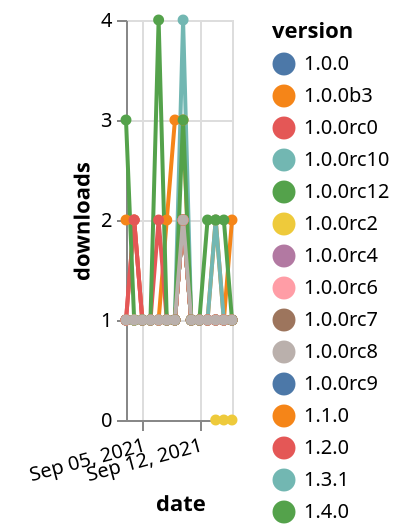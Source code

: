 {"$schema": "https://vega.github.io/schema/vega-lite/v5.json", "description": "A simple bar chart with embedded data.", "data": {"values": [{"date": "2021-09-03", "total": 157, "delta": 1, "version": "1.0.0rc4"}, {"date": "2021-09-04", "total": 158, "delta": 1, "version": "1.0.0rc4"}, {"date": "2021-09-05", "total": 159, "delta": 1, "version": "1.0.0rc4"}, {"date": "2021-09-06", "total": 160, "delta": 1, "version": "1.0.0rc4"}, {"date": "2021-09-07", "total": 161, "delta": 1, "version": "1.0.0rc4"}, {"date": "2021-09-08", "total": 162, "delta": 1, "version": "1.0.0rc4"}, {"date": "2021-09-09", "total": 163, "delta": 1, "version": "1.0.0rc4"}, {"date": "2021-09-10", "total": 165, "delta": 2, "version": "1.0.0rc4"}, {"date": "2021-09-11", "total": 166, "delta": 1, "version": "1.0.0rc4"}, {"date": "2021-09-12", "total": 167, "delta": 1, "version": "1.0.0rc4"}, {"date": "2021-09-13", "total": 168, "delta": 1, "version": "1.0.0rc4"}, {"date": "2021-09-14", "total": 169, "delta": 1, "version": "1.0.0rc4"}, {"date": "2021-09-15", "total": 170, "delta": 1, "version": "1.0.0rc4"}, {"date": "2021-09-16", "total": 171, "delta": 1, "version": "1.0.0rc4"}, {"date": "2021-09-03", "total": 262, "delta": 2, "version": "1.1.0"}, {"date": "2021-09-04", "total": 264, "delta": 2, "version": "1.1.0"}, {"date": "2021-09-05", "total": 265, "delta": 1, "version": "1.1.0"}, {"date": "2021-09-06", "total": 266, "delta": 1, "version": "1.1.0"}, {"date": "2021-09-07", "total": 267, "delta": 1, "version": "1.1.0"}, {"date": "2021-09-08", "total": 269, "delta": 2, "version": "1.1.0"}, {"date": "2021-09-09", "total": 272, "delta": 3, "version": "1.1.0"}, {"date": "2021-09-10", "total": 275, "delta": 3, "version": "1.1.0"}, {"date": "2021-09-11", "total": 276, "delta": 1, "version": "1.1.0"}, {"date": "2021-09-12", "total": 277, "delta": 1, "version": "1.1.0"}, {"date": "2021-09-13", "total": 278, "delta": 1, "version": "1.1.0"}, {"date": "2021-09-14", "total": 280, "delta": 2, "version": "1.1.0"}, {"date": "2021-09-15", "total": 281, "delta": 1, "version": "1.1.0"}, {"date": "2021-09-16", "total": 283, "delta": 2, "version": "1.1.0"}, {"date": "2021-09-03", "total": 147, "delta": 1, "version": "1.0.0rc12"}, {"date": "2021-09-04", "total": 148, "delta": 1, "version": "1.0.0rc12"}, {"date": "2021-09-05", "total": 149, "delta": 1, "version": "1.0.0rc12"}, {"date": "2021-09-06", "total": 150, "delta": 1, "version": "1.0.0rc12"}, {"date": "2021-09-07", "total": 151, "delta": 1, "version": "1.0.0rc12"}, {"date": "2021-09-08", "total": 152, "delta": 1, "version": "1.0.0rc12"}, {"date": "2021-09-09", "total": 153, "delta": 1, "version": "1.0.0rc12"}, {"date": "2021-09-10", "total": 155, "delta": 2, "version": "1.0.0rc12"}, {"date": "2021-09-11", "total": 156, "delta": 1, "version": "1.0.0rc12"}, {"date": "2021-09-12", "total": 157, "delta": 1, "version": "1.0.0rc12"}, {"date": "2021-09-13", "total": 158, "delta": 1, "version": "1.0.0rc12"}, {"date": "2021-09-14", "total": 159, "delta": 1, "version": "1.0.0rc12"}, {"date": "2021-09-15", "total": 160, "delta": 1, "version": "1.0.0rc12"}, {"date": "2021-09-16", "total": 161, "delta": 1, "version": "1.0.0rc12"}, {"date": "2021-09-03", "total": 148, "delta": 1, "version": "1.0.0rc10"}, {"date": "2021-09-04", "total": 149, "delta": 1, "version": "1.0.0rc10"}, {"date": "2021-09-05", "total": 150, "delta": 1, "version": "1.0.0rc10"}, {"date": "2021-09-06", "total": 151, "delta": 1, "version": "1.0.0rc10"}, {"date": "2021-09-07", "total": 152, "delta": 1, "version": "1.0.0rc10"}, {"date": "2021-09-08", "total": 153, "delta": 1, "version": "1.0.0rc10"}, {"date": "2021-09-09", "total": 154, "delta": 1, "version": "1.0.0rc10"}, {"date": "2021-09-10", "total": 156, "delta": 2, "version": "1.0.0rc10"}, {"date": "2021-09-11", "total": 157, "delta": 1, "version": "1.0.0rc10"}, {"date": "2021-09-12", "total": 158, "delta": 1, "version": "1.0.0rc10"}, {"date": "2021-09-13", "total": 159, "delta": 1, "version": "1.0.0rc10"}, {"date": "2021-09-14", "total": 160, "delta": 1, "version": "1.0.0rc10"}, {"date": "2021-09-15", "total": 161, "delta": 1, "version": "1.0.0rc10"}, {"date": "2021-09-16", "total": 162, "delta": 1, "version": "1.0.0rc10"}, {"date": "2021-09-03", "total": 142, "delta": 1, "version": "1.0.0rc9"}, {"date": "2021-09-04", "total": 143, "delta": 1, "version": "1.0.0rc9"}, {"date": "2021-09-05", "total": 144, "delta": 1, "version": "1.0.0rc9"}, {"date": "2021-09-06", "total": 145, "delta": 1, "version": "1.0.0rc9"}, {"date": "2021-09-07", "total": 146, "delta": 1, "version": "1.0.0rc9"}, {"date": "2021-09-08", "total": 147, "delta": 1, "version": "1.0.0rc9"}, {"date": "2021-09-09", "total": 148, "delta": 1, "version": "1.0.0rc9"}, {"date": "2021-09-10", "total": 150, "delta": 2, "version": "1.0.0rc9"}, {"date": "2021-09-11", "total": 151, "delta": 1, "version": "1.0.0rc9"}, {"date": "2021-09-12", "total": 152, "delta": 1, "version": "1.0.0rc9"}, {"date": "2021-09-13", "total": 153, "delta": 1, "version": "1.0.0rc9"}, {"date": "2021-09-14", "total": 154, "delta": 1, "version": "1.0.0rc9"}, {"date": "2021-09-15", "total": 155, "delta": 1, "version": "1.0.0rc9"}, {"date": "2021-09-16", "total": 156, "delta": 1, "version": "1.0.0rc9"}, {"date": "2021-09-03", "total": 147, "delta": 1, "version": "1.0.0rc6"}, {"date": "2021-09-04", "total": 148, "delta": 1, "version": "1.0.0rc6"}, {"date": "2021-09-05", "total": 149, "delta": 1, "version": "1.0.0rc6"}, {"date": "2021-09-06", "total": 150, "delta": 1, "version": "1.0.0rc6"}, {"date": "2021-09-07", "total": 151, "delta": 1, "version": "1.0.0rc6"}, {"date": "2021-09-08", "total": 152, "delta": 1, "version": "1.0.0rc6"}, {"date": "2021-09-09", "total": 153, "delta": 1, "version": "1.0.0rc6"}, {"date": "2021-09-10", "total": 155, "delta": 2, "version": "1.0.0rc6"}, {"date": "2021-09-11", "total": 156, "delta": 1, "version": "1.0.0rc6"}, {"date": "2021-09-12", "total": 157, "delta": 1, "version": "1.0.0rc6"}, {"date": "2021-09-13", "total": 158, "delta": 1, "version": "1.0.0rc6"}, {"date": "2021-09-14", "total": 159, "delta": 1, "version": "1.0.0rc6"}, {"date": "2021-09-15", "total": 160, "delta": 1, "version": "1.0.0rc6"}, {"date": "2021-09-16", "total": 161, "delta": 1, "version": "1.0.0rc6"}, {"date": "2021-09-03", "total": 159, "delta": 1, "version": "1.0.0"}, {"date": "2021-09-04", "total": 160, "delta": 1, "version": "1.0.0"}, {"date": "2021-09-05", "total": 161, "delta": 1, "version": "1.0.0"}, {"date": "2021-09-06", "total": 162, "delta": 1, "version": "1.0.0"}, {"date": "2021-09-07", "total": 163, "delta": 1, "version": "1.0.0"}, {"date": "2021-09-08", "total": 164, "delta": 1, "version": "1.0.0"}, {"date": "2021-09-09", "total": 165, "delta": 1, "version": "1.0.0"}, {"date": "2021-09-10", "total": 167, "delta": 2, "version": "1.0.0"}, {"date": "2021-09-11", "total": 168, "delta": 1, "version": "1.0.0"}, {"date": "2021-09-12", "total": 169, "delta": 1, "version": "1.0.0"}, {"date": "2021-09-13", "total": 170, "delta": 1, "version": "1.0.0"}, {"date": "2021-09-14", "total": 171, "delta": 1, "version": "1.0.0"}, {"date": "2021-09-15", "total": 172, "delta": 1, "version": "1.0.0"}, {"date": "2021-09-16", "total": 173, "delta": 1, "version": "1.0.0"}, {"date": "2021-09-03", "total": 145, "delta": 1, "version": "1.0.0rc7"}, {"date": "2021-09-04", "total": 146, "delta": 1, "version": "1.0.0rc7"}, {"date": "2021-09-05", "total": 147, "delta": 1, "version": "1.0.0rc7"}, {"date": "2021-09-06", "total": 148, "delta": 1, "version": "1.0.0rc7"}, {"date": "2021-09-07", "total": 149, "delta": 1, "version": "1.0.0rc7"}, {"date": "2021-09-08", "total": 150, "delta": 1, "version": "1.0.0rc7"}, {"date": "2021-09-09", "total": 151, "delta": 1, "version": "1.0.0rc7"}, {"date": "2021-09-10", "total": 153, "delta": 2, "version": "1.0.0rc7"}, {"date": "2021-09-11", "total": 154, "delta": 1, "version": "1.0.0rc7"}, {"date": "2021-09-12", "total": 155, "delta": 1, "version": "1.0.0rc7"}, {"date": "2021-09-13", "total": 156, "delta": 1, "version": "1.0.0rc7"}, {"date": "2021-09-14", "total": 157, "delta": 1, "version": "1.0.0rc7"}, {"date": "2021-09-15", "total": 158, "delta": 1, "version": "1.0.0rc7"}, {"date": "2021-09-16", "total": 159, "delta": 1, "version": "1.0.0rc7"}, {"date": "2021-09-03", "total": 233, "delta": 1, "version": "1.3.1"}, {"date": "2021-09-04", "total": 234, "delta": 1, "version": "1.3.1"}, {"date": "2021-09-05", "total": 235, "delta": 1, "version": "1.3.1"}, {"date": "2021-09-06", "total": 236, "delta": 1, "version": "1.3.1"}, {"date": "2021-09-07", "total": 237, "delta": 1, "version": "1.3.1"}, {"date": "2021-09-08", "total": 238, "delta": 1, "version": "1.3.1"}, {"date": "2021-09-09", "total": 239, "delta": 1, "version": "1.3.1"}, {"date": "2021-09-10", "total": 243, "delta": 4, "version": "1.3.1"}, {"date": "2021-09-11", "total": 244, "delta": 1, "version": "1.3.1"}, {"date": "2021-09-12", "total": 245, "delta": 1, "version": "1.3.1"}, {"date": "2021-09-13", "total": 246, "delta": 1, "version": "1.3.1"}, {"date": "2021-09-14", "total": 248, "delta": 2, "version": "1.3.1"}, {"date": "2021-09-15", "total": 249, "delta": 1, "version": "1.3.1"}, {"date": "2021-09-16", "total": 250, "delta": 1, "version": "1.3.1"}, {"date": "2021-09-03", "total": 148, "delta": 1, "version": "1.0.0b3"}, {"date": "2021-09-04", "total": 149, "delta": 1, "version": "1.0.0b3"}, {"date": "2021-09-05", "total": 150, "delta": 1, "version": "1.0.0b3"}, {"date": "2021-09-06", "total": 151, "delta": 1, "version": "1.0.0b3"}, {"date": "2021-09-07", "total": 152, "delta": 1, "version": "1.0.0b3"}, {"date": "2021-09-08", "total": 153, "delta": 1, "version": "1.0.0b3"}, {"date": "2021-09-09", "total": 154, "delta": 1, "version": "1.0.0b3"}, {"date": "2021-09-10", "total": 156, "delta": 2, "version": "1.0.0b3"}, {"date": "2021-09-11", "total": 157, "delta": 1, "version": "1.0.0b3"}, {"date": "2021-09-12", "total": 158, "delta": 1, "version": "1.0.0b3"}, {"date": "2021-09-13", "total": 159, "delta": 1, "version": "1.0.0b3"}, {"date": "2021-09-14", "total": 160, "delta": 1, "version": "1.0.0b3"}, {"date": "2021-09-15", "total": 161, "delta": 1, "version": "1.0.0b3"}, {"date": "2021-09-16", "total": 162, "delta": 1, "version": "1.0.0b3"}, {"date": "2021-09-03", "total": 148, "delta": 1, "version": "1.0.0rc2"}, {"date": "2021-09-04", "total": 149, "delta": 1, "version": "1.0.0rc2"}, {"date": "2021-09-05", "total": 150, "delta": 1, "version": "1.0.0rc2"}, {"date": "2021-09-06", "total": 151, "delta": 1, "version": "1.0.0rc2"}, {"date": "2021-09-07", "total": 152, "delta": 1, "version": "1.0.0rc2"}, {"date": "2021-09-08", "total": 153, "delta": 1, "version": "1.0.0rc2"}, {"date": "2021-09-09", "total": 154, "delta": 1, "version": "1.0.0rc2"}, {"date": "2021-09-10", "total": 156, "delta": 2, "version": "1.0.0rc2"}, {"date": "2021-09-11", "total": 157, "delta": 1, "version": "1.0.0rc2"}, {"date": "2021-09-12", "total": 158, "delta": 1, "version": "1.0.0rc2"}, {"date": "2021-09-13", "total": 159, "delta": 1, "version": "1.0.0rc2"}, {"date": "2021-09-14", "total": 160, "delta": 1, "version": "1.0.0rc2"}, {"date": "2021-09-15", "total": 161, "delta": 1, "version": "1.0.0rc2"}, {"date": "2021-09-16", "total": 162, "delta": 1, "version": "1.0.0rc2"}, {"date": "2021-09-03", "total": 287, "delta": 1, "version": "1.2.0"}, {"date": "2021-09-04", "total": 289, "delta": 2, "version": "1.2.0"}, {"date": "2021-09-05", "total": 290, "delta": 1, "version": "1.2.0"}, {"date": "2021-09-06", "total": 291, "delta": 1, "version": "1.2.0"}, {"date": "2021-09-07", "total": 292, "delta": 1, "version": "1.2.0"}, {"date": "2021-09-08", "total": 293, "delta": 1, "version": "1.2.0"}, {"date": "2021-09-09", "total": 294, "delta": 1, "version": "1.2.0"}, {"date": "2021-09-10", "total": 296, "delta": 2, "version": "1.2.0"}, {"date": "2021-09-11", "total": 297, "delta": 1, "version": "1.2.0"}, {"date": "2021-09-12", "total": 298, "delta": 1, "version": "1.2.0"}, {"date": "2021-09-13", "total": 299, "delta": 1, "version": "1.2.0"}, {"date": "2021-09-14", "total": 300, "delta": 1, "version": "1.2.0"}, {"date": "2021-09-15", "total": 301, "delta": 1, "version": "1.2.0"}, {"date": "2021-09-16", "total": 302, "delta": 1, "version": "1.2.0"}, {"date": "2021-09-14", "total": 15, "delta": 0, "version": "1.5.0"}, {"date": "2021-09-15", "total": 26, "delta": 0, "version": "1.5.0"}, {"date": "2021-09-16", "total": 37, "delta": 0, "version": "1.5.0"}, {"date": "2021-09-03", "total": 229, "delta": 1, "version": "1.0.0rc0"}, {"date": "2021-09-04", "total": 231, "delta": 2, "version": "1.0.0rc0"}, {"date": "2021-09-05", "total": 232, "delta": 1, "version": "1.0.0rc0"}, {"date": "2021-09-06", "total": 233, "delta": 1, "version": "1.0.0rc0"}, {"date": "2021-09-07", "total": 235, "delta": 2, "version": "1.0.0rc0"}, {"date": "2021-09-08", "total": 236, "delta": 1, "version": "1.0.0rc0"}, {"date": "2021-09-09", "total": 237, "delta": 1, "version": "1.0.0rc0"}, {"date": "2021-09-10", "total": 239, "delta": 2, "version": "1.0.0rc0"}, {"date": "2021-09-11", "total": 240, "delta": 1, "version": "1.0.0rc0"}, {"date": "2021-09-12", "total": 241, "delta": 1, "version": "1.0.0rc0"}, {"date": "2021-09-13", "total": 242, "delta": 1, "version": "1.0.0rc0"}, {"date": "2021-09-14", "total": 243, "delta": 1, "version": "1.0.0rc0"}, {"date": "2021-09-15", "total": 244, "delta": 1, "version": "1.0.0rc0"}, {"date": "2021-09-16", "total": 245, "delta": 1, "version": "1.0.0rc0"}, {"date": "2021-09-03", "total": 118, "delta": 3, "version": "1.4.0"}, {"date": "2021-09-04", "total": 119, "delta": 1, "version": "1.4.0"}, {"date": "2021-09-05", "total": 120, "delta": 1, "version": "1.4.0"}, {"date": "2021-09-06", "total": 121, "delta": 1, "version": "1.4.0"}, {"date": "2021-09-07", "total": 125, "delta": 4, "version": "1.4.0"}, {"date": "2021-09-08", "total": 126, "delta": 1, "version": "1.4.0"}, {"date": "2021-09-09", "total": 127, "delta": 1, "version": "1.4.0"}, {"date": "2021-09-10", "total": 130, "delta": 3, "version": "1.4.0"}, {"date": "2021-09-11", "total": 131, "delta": 1, "version": "1.4.0"}, {"date": "2021-09-12", "total": 132, "delta": 1, "version": "1.4.0"}, {"date": "2021-09-13", "total": 134, "delta": 2, "version": "1.4.0"}, {"date": "2021-09-14", "total": 136, "delta": 2, "version": "1.4.0"}, {"date": "2021-09-15", "total": 138, "delta": 2, "version": "1.4.0"}, {"date": "2021-09-16", "total": 139, "delta": 1, "version": "1.4.0"}, {"date": "2021-09-03", "total": 155, "delta": 1, "version": "1.0.0rc8"}, {"date": "2021-09-04", "total": 156, "delta": 1, "version": "1.0.0rc8"}, {"date": "2021-09-05", "total": 157, "delta": 1, "version": "1.0.0rc8"}, {"date": "2021-09-06", "total": 158, "delta": 1, "version": "1.0.0rc8"}, {"date": "2021-09-07", "total": 159, "delta": 1, "version": "1.0.0rc8"}, {"date": "2021-09-08", "total": 160, "delta": 1, "version": "1.0.0rc8"}, {"date": "2021-09-09", "total": 161, "delta": 1, "version": "1.0.0rc8"}, {"date": "2021-09-10", "total": 163, "delta": 2, "version": "1.0.0rc8"}, {"date": "2021-09-11", "total": 164, "delta": 1, "version": "1.0.0rc8"}, {"date": "2021-09-12", "total": 165, "delta": 1, "version": "1.0.0rc8"}, {"date": "2021-09-13", "total": 166, "delta": 1, "version": "1.0.0rc8"}, {"date": "2021-09-14", "total": 167, "delta": 1, "version": "1.0.0rc8"}, {"date": "2021-09-15", "total": 168, "delta": 1, "version": "1.0.0rc8"}, {"date": "2021-09-16", "total": 169, "delta": 1, "version": "1.0.0rc8"}]}, "width": "container", "mark": {"type": "line", "point": {"filled": true}}, "encoding": {"x": {"field": "date", "type": "temporal", "timeUnit": "yearmonthdate", "title": "date", "axis": {"labelAngle": -15}}, "y": {"field": "delta", "type": "quantitative", "title": "downloads"}, "color": {"field": "version", "type": "nominal"}, "tooltip": {"field": "delta"}}}